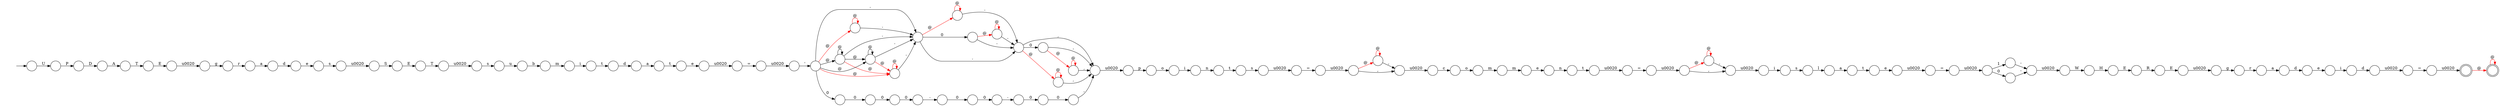 digraph Automaton {
  rankdir = LR;
  0 [shape=circle,label=""];
  0 -> 43 [label="g"]
  1 [shape=circle,label=""];
  1 -> 111 [label="@"]
  1 -> 1 [label="@"]
  1 -> 83 [label="@",color=red]
  1 -> 24 [label="-"]
  2 [shape=circle,label=""];
  2 -> 108 [label="="]
  3 [shape=circle,label=""];
  3 -> 19 [label="E"]
  4 [shape=circle,label=""];
  4 -> 110 [label="n"]
  5 [shape=circle,label=""];
  5 -> 90 [label="r"]
  6 [shape=circle,label=""];
  6 -> 60 [label="t"]
  7 [shape=circle,label=""];
  7 -> 76 [label=","]
  7 -> 7 [label="@",color=red]
  8 [shape=circle,label=""];
  initial [shape=plaintext,label=""];
  initial -> 8
  8 -> 84 [label="U"]
  9 [shape=circle,label=""];
  9 -> 46 [label="s"]
  10 [shape=circle,label=""];
  10 -> 27 [label="a"]
  11 [shape=circle,label=""];
  11 -> 80 [label="o"]
  12 [shape=circle,label=""];
  12 -> 57 [label="0"]
  13 [shape=circle,label=""];
  13 -> 51 [label="d"]
  14 [shape=circle,label=""];
  14 -> 50 [label="b"]
  15 [shape=circle,label=""];
  15 -> 36 [label="\u0020"]
  16 [shape=circle,label=""];
  16 -> 33 [label="s"]
  17 [shape=circle,label=""];
  17 -> 22 [label="e"]
  18 [shape=circle,label=""];
  18 -> 39 [label=","]
  18 -> 18 [label="@",color=red]
  19 [shape=circle,label=""];
  19 -> 23 [label="\u0020"]
  20 [shape=circle,label=""];
  20 -> 30 [label="W"]
  21 [shape=doublecircle,label=""];
  21 -> 21 [label="@",color=red]
  22 [shape=circle,label=""];
  22 -> 106 [label="\u0020"]
  23 [shape=circle,label=""];
  23 -> 5 [label="g"]
  24 [shape=circle,label=""];
  24 -> 101 [label="@",color=red]
  24 -> 41 [label="0"]
  24 -> 98 [label="-"]
  25 [shape=circle,label=""];
  25 -> 68 [label="S"]
  26 [shape=circle,label=""];
  26 -> 109 [label="d"]
  27 [shape=circle,label=""];
  27 -> 61 [label="t"]
  28 [shape=circle,label=""];
  28 -> 75 [label="i"]
  29 [shape=circle,label=""];
  29 -> 15 [label="s"]
  30 [shape=circle,label=""];
  30 -> 86 [label="H"]
  31 [shape=circle,label=""];
  31 -> 48 [label="1"]
  31 -> 91 [label="0"]
  32 [shape=circle,label=""];
  32 -> 32 [label="@",color=red]
  32 -> 92 [label=","]
  33 [shape=circle,label=""];
  33 -> 25 [label="\u0020"]
  34 [shape=circle,label=""];
  34 -> 11 [label="c"]
  35 [shape=circle,label=""];
  35 -> 73 [label="0"]
  36 [shape=circle,label=""];
  36 -> 102 [label="="]
  37 [shape=circle,label=""];
  37 -> 72 [label="d"]
  38 [shape=circle,label=""];
  38 -> 12 [label="-"]
  39 [shape=circle,label=""];
  39 -> 34 [label="\u0020"]
  40 [shape=circle,label=""];
  40 -> 76 [label=","]
  40 -> 7 [label="@",color=red]
  41 [shape=circle,label=""];
  41 -> 49 [label="@",color=red]
  41 -> 98 [label="-"]
  42 [shape=circle,label=""];
  42 -> 39 [label=","]
  42 -> 18 [label="@",color=red]
  43 [shape=circle,label=""];
  43 -> 93 [label="r"]
  44 [shape=circle,label=""];
  44 -> 85 [label="'"]
  45 [shape=circle,label=""];
  45 -> 88 [label="R"]
  46 [shape=circle,label=""];
  46 -> 14 [label="u"]
  47 [shape=circle,label=""];
  47 -> 54 [label="i"]
  48 [shape=circle,label=""];
  48 -> 89 [label="'"]
  49 [shape=circle,label=""];
  49 -> 49 [label="@",color=red]
  49 -> 98 [label="-"]
  50 [shape=circle,label=""];
  50 -> 47 [label="m"]
  51 [shape=circle,label=""];
  51 -> 79 [label="e"]
  52 [shape=circle,label=""];
  52 -> 0 [label="\u0020"]
  53 [shape=circle,label=""];
  53 -> 103 [label="a"]
  54 [shape=circle,label=""];
  54 -> 87 [label="t"]
  55 [shape=circle,label=""];
  55 -> 55 [label="@",color=red]
  55 -> 24 [label="-"]
  56 [shape=circle,label=""];
  56 -> 81 [label="0"]
  57 [shape=circle,label=""];
  57 -> 62 [label="0"]
  58 [shape=circle,label=""];
  58 -> 3 [label="T"]
  59 [shape=circle,label=""];
  59 -> 96 [label="T"]
  60 [shape=circle,label=""];
  60 -> 71 [label="\u0020"]
  61 [shape=circle,label=""];
  61 -> 63 [label="e"]
  62 [shape=circle,label=""];
  62 -> 92 [label=","]
  63 [shape=circle,label=""];
  63 -> 95 [label="\u0020"]
  64 [shape=circle,label=""];
  64 -> 105 [label="0"]
  65 [shape=doublecircle,label=""];
  65 -> 21 [label="@",color=red]
  66 [shape=circle,label=""];
  66 -> 66 [label="@",color=red]
  66 -> 92 [label=","]
  67 [shape=circle,label=""];
  67 -> 31 [label="\u0020"]
  68 [shape=circle,label=""];
  68 -> 59 [label="E"]
  69 [shape=circle,label=""];
  69 -> 6 [label="n"]
  70 [shape=circle,label=""];
  70 -> 32 [label="@",color=red]
  70 -> 92 [label=","]
  71 [shape=circle,label=""];
  71 -> 74 [label="="]
  72 [shape=circle,label=""];
  72 -> 2 [label="\u0020"]
  73 [shape=circle,label=""];
  73 -> 56 [label="-"]
  74 [shape=circle,label=""];
  74 -> 40 [label="\u0020"]
  75 [shape=circle,label=""];
  75 -> 107 [label="s"]
  76 [shape=circle,label=""];
  76 -> 28 [label="\u0020"]
  77 [shape=circle,label=""];
  77 -> 97 [label="p"]
  78 [shape=circle,label=""];
  78 -> 94 [label="m"]
  79 [shape=circle,label=""];
  79 -> 37 [label="i"]
  80 [shape=circle,label=""];
  80 -> 78 [label="m"]
  81 [shape=circle,label=""];
  81 -> 38 [label="0"]
  82 [shape=circle,label=""];
  82 -> 44 [label="\u0020"]
  83 [shape=circle,label=""];
  83 -> 83 [label="@",color=red]
  83 -> 24 [label="-"]
  84 [shape=circle,label=""];
  84 -> 100 [label="P"]
  85 [shape=circle,label=""];
  85 -> 83 [label="@",color=red]
  85 -> 1 [label="@"]
  85 -> 111 [label="@"]
  85 -> 55 [label="@",color=red]
  85 -> 24 [label="-"]
  85 -> 64 [label="0"]
  86 [shape=circle,label=""];
  86 -> 45 [label="E"]
  87 [shape=circle,label=""];
  87 -> 53 [label="d"]
  88 [shape=circle,label=""];
  88 -> 52 [label="E"]
  89 [shape=circle,label=""];
  89 -> 20 [label="\u0020"]
  90 [shape=circle,label=""];
  90 -> 26 [label="a"]
  91 [shape=circle,label=""];
  91 -> 89 [label="'"]
  92 [shape=circle,label=""];
  92 -> 77 [label="\u0020"]
  93 [shape=circle,label=""];
  93 -> 13 [label="a"]
  94 [shape=circle,label=""];
  94 -> 69 [label="e"]
  95 [shape=circle,label=""];
  95 -> 67 [label="="]
  96 [shape=circle,label=""];
  96 -> 9 [label="\u0020"]
  97 [shape=circle,label=""];
  97 -> 99 [label="o"]
  98 [shape=circle,label=""];
  98 -> 66 [label="@",color=red]
  98 -> 92 [label=","]
  98 -> 70 [label="0"]
  99 [shape=circle,label=""];
  99 -> 4 [label="i"]
  100 [shape=circle,label=""];
  100 -> 104 [label="D"]
  101 [shape=circle,label=""];
  101 -> 101 [label="@",color=red]
  101 -> 98 [label="-"]
  102 [shape=circle,label=""];
  102 -> 42 [label="\u0020"]
  103 [shape=circle,label=""];
  103 -> 17 [label="t"]
  104 [shape=circle,label=""];
  104 -> 58 [label="A"]
  105 [shape=circle,label=""];
  105 -> 35 [label="0"]
  106 [shape=circle,label=""];
  106 -> 82 [label="="]
  107 [shape=circle,label=""];
  107 -> 10 [label="l"]
  108 [shape=circle,label=""];
  108 -> 65 [label="\u0020"]
  109 [shape=circle,label=""];
  109 -> 16 [label="e"]
  110 [shape=circle,label=""];
  110 -> 29 [label="t"]
  111 [shape=circle,label=""];
  111 -> 111 [label="@"]
  111 -> 83 [label="@",color=red]
  111 -> 24 [label="-"]
}
